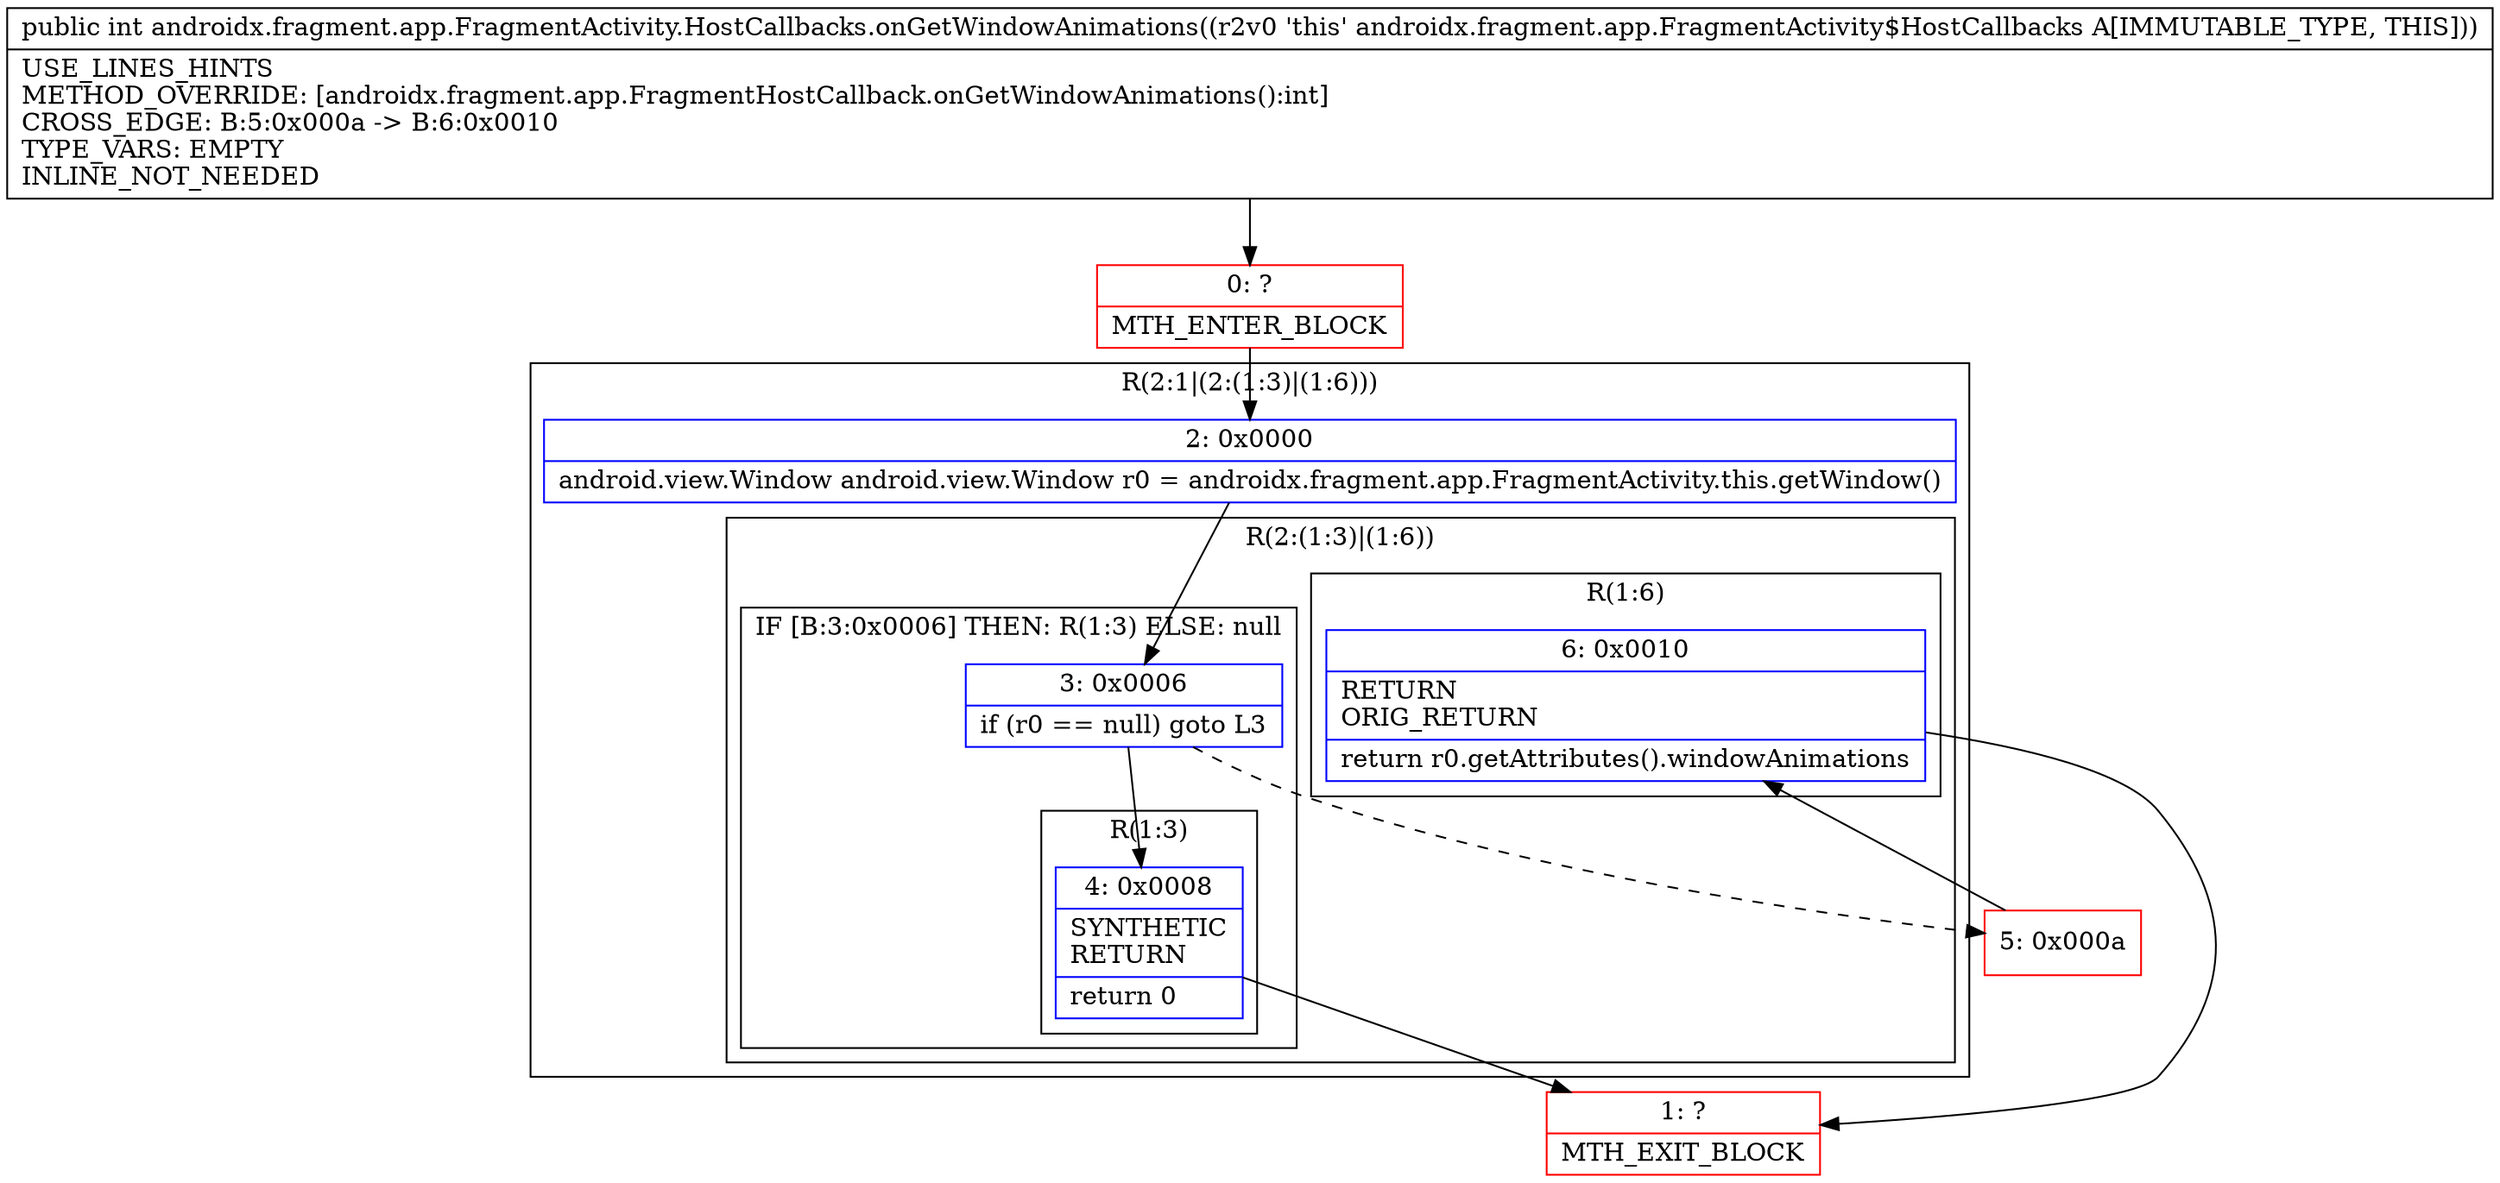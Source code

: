 digraph "CFG forandroidx.fragment.app.FragmentActivity.HostCallbacks.onGetWindowAnimations()I" {
subgraph cluster_Region_1980337683 {
label = "R(2:1|(2:(1:3)|(1:6)))";
node [shape=record,color=blue];
Node_2 [shape=record,label="{2\:\ 0x0000|android.view.Window android.view.Window r0 = androidx.fragment.app.FragmentActivity.this.getWindow()\l}"];
subgraph cluster_Region_2047867046 {
label = "R(2:(1:3)|(1:6))";
node [shape=record,color=blue];
subgraph cluster_IfRegion_237593843 {
label = "IF [B:3:0x0006] THEN: R(1:3) ELSE: null";
node [shape=record,color=blue];
Node_3 [shape=record,label="{3\:\ 0x0006|if (r0 == null) goto L3\l}"];
subgraph cluster_Region_603532444 {
label = "R(1:3)";
node [shape=record,color=blue];
Node_4 [shape=record,label="{4\:\ 0x0008|SYNTHETIC\lRETURN\l|return 0\l}"];
}
}
subgraph cluster_Region_1084081305 {
label = "R(1:6)";
node [shape=record,color=blue];
Node_6 [shape=record,label="{6\:\ 0x0010|RETURN\lORIG_RETURN\l|return r0.getAttributes().windowAnimations\l}"];
}
}
}
Node_0 [shape=record,color=red,label="{0\:\ ?|MTH_ENTER_BLOCK\l}"];
Node_1 [shape=record,color=red,label="{1\:\ ?|MTH_EXIT_BLOCK\l}"];
Node_5 [shape=record,color=red,label="{5\:\ 0x000a}"];
MethodNode[shape=record,label="{public int androidx.fragment.app.FragmentActivity.HostCallbacks.onGetWindowAnimations((r2v0 'this' androidx.fragment.app.FragmentActivity$HostCallbacks A[IMMUTABLE_TYPE, THIS]))  | USE_LINES_HINTS\lMETHOD_OVERRIDE: [androidx.fragment.app.FragmentHostCallback.onGetWindowAnimations():int]\lCROSS_EDGE: B:5:0x000a \-\> B:6:0x0010\lTYPE_VARS: EMPTY\lINLINE_NOT_NEEDED\l}"];
MethodNode -> Node_0;Node_2 -> Node_3;
Node_3 -> Node_4;
Node_3 -> Node_5[style=dashed];
Node_4 -> Node_1;
Node_6 -> Node_1;
Node_0 -> Node_2;
Node_5 -> Node_6;
}

